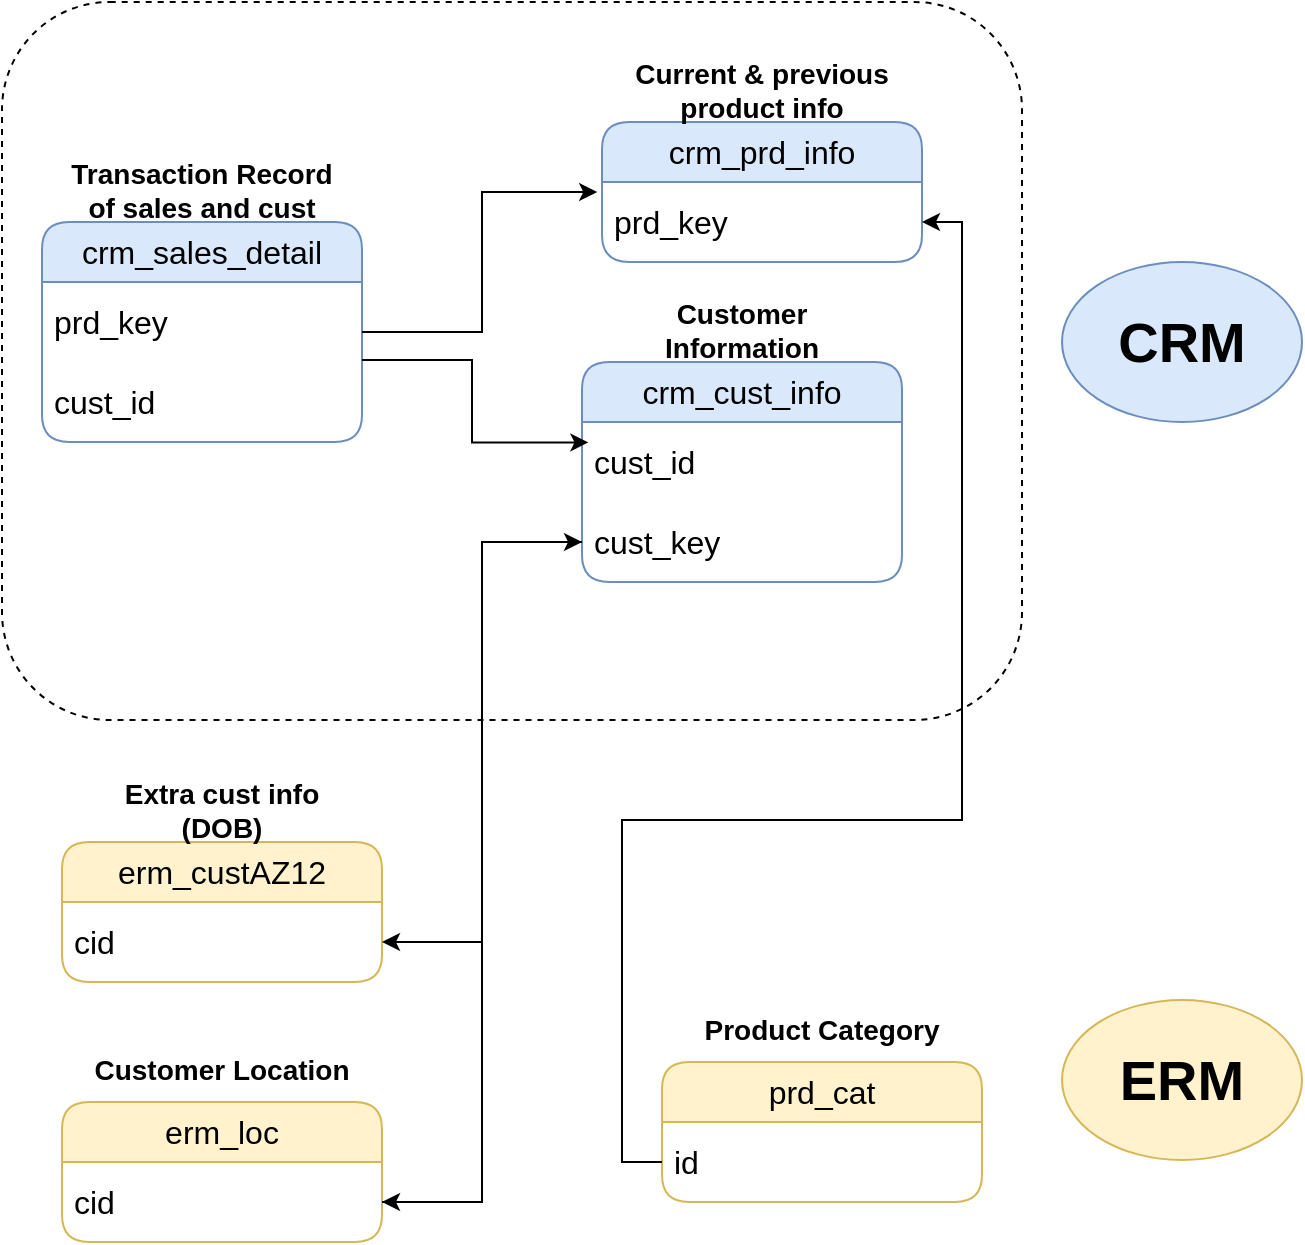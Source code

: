 <mxfile version="26.0.9">
  <diagram name="Page-1" id="zZYVvglohmyPJdxK4Nbk">
    <mxGraphModel dx="1105" dy="654" grid="1" gridSize="10" guides="1" tooltips="1" connect="1" arrows="1" fold="1" page="1" pageScale="1" pageWidth="850" pageHeight="1100" math="0" shadow="0">
      <root>
        <mxCell id="0" />
        <mxCell id="1" parent="0" />
        <mxCell id="YyjOJ7lcGBV8w4VevXk6-1" value="&lt;font&gt;crm_cust_info&lt;/font&gt;" style="swimlane;fontStyle=0;childLayout=stackLayout;horizontal=1;startSize=30;horizontalStack=0;resizeParent=1;resizeParentMax=0;resizeLast=0;collapsible=1;marginBottom=0;whiteSpace=wrap;html=1;rounded=1;fontSize=16;fillColor=#dae8fc;strokeColor=#6c8ebf;" parent="1" vertex="1">
          <mxGeometry x="300" y="191" width="160" height="110" as="geometry" />
        </mxCell>
        <mxCell id="YyjOJ7lcGBV8w4VevXk6-2" value="&lt;font&gt;cust_id&lt;/font&gt;" style="text;align=left;verticalAlign=middle;spacingLeft=4;spacingRight=4;overflow=hidden;points=[[0,0.5],[1,0.5]];portConstraint=eastwest;rotatable=0;whiteSpace=wrap;html=1;fontSize=16;" parent="YyjOJ7lcGBV8w4VevXk6-1" vertex="1">
          <mxGeometry y="30" width="160" height="40" as="geometry" />
        </mxCell>
        <mxCell id="YyjOJ7lcGBV8w4VevXk6-18" value="cust_key" style="text;align=left;verticalAlign=middle;spacingLeft=4;spacingRight=4;overflow=hidden;points=[[0,0.5],[1,0.5]];portConstraint=eastwest;rotatable=0;whiteSpace=wrap;html=1;fontSize=16;" parent="YyjOJ7lcGBV8w4VevXk6-1" vertex="1">
          <mxGeometry y="70" width="160" height="40" as="geometry" />
        </mxCell>
        <mxCell id="YyjOJ7lcGBV8w4VevXk6-5" value="&lt;font style=&quot;font-size: 14px;&quot;&gt;&lt;b&gt;Customer Information&lt;/b&gt;&lt;/font&gt;" style="text;html=1;align=center;verticalAlign=middle;whiteSpace=wrap;rounded=0;" parent="1" vertex="1">
          <mxGeometry x="310" y="160" width="140" height="30" as="geometry" />
        </mxCell>
        <mxCell id="YyjOJ7lcGBV8w4VevXk6-6" value="crm_prd_info" style="swimlane;fontStyle=0;childLayout=stackLayout;horizontal=1;startSize=30;horizontalStack=0;resizeParent=1;resizeParentMax=0;resizeLast=0;collapsible=1;marginBottom=0;whiteSpace=wrap;html=1;rounded=1;fontSize=16;fillColor=#dae8fc;strokeColor=#6c8ebf;" parent="1" vertex="1">
          <mxGeometry x="310" y="71" width="160" height="70" as="geometry" />
        </mxCell>
        <mxCell id="YyjOJ7lcGBV8w4VevXk6-7" value="prd_key" style="text;align=left;verticalAlign=middle;spacingLeft=4;spacingRight=4;overflow=hidden;points=[[0,0.5],[1,0.5]];portConstraint=eastwest;rotatable=0;whiteSpace=wrap;html=1;fontSize=16;" parent="YyjOJ7lcGBV8w4VevXk6-6" vertex="1">
          <mxGeometry y="30" width="160" height="40" as="geometry" />
        </mxCell>
        <mxCell id="YyjOJ7lcGBV8w4VevXk6-8" value="&lt;span style=&quot;font-size: 14px;&quot;&gt;&lt;b&gt;Current &amp;amp; previous product info&lt;/b&gt;&lt;/span&gt;" style="text;html=1;align=center;verticalAlign=middle;whiteSpace=wrap;rounded=0;" parent="1" vertex="1">
          <mxGeometry x="320" y="40" width="140" height="30" as="geometry" />
        </mxCell>
        <mxCell id="YyjOJ7lcGBV8w4VevXk6-9" value="crm_sales_detail" style="swimlane;fontStyle=0;childLayout=stackLayout;horizontal=1;startSize=30;horizontalStack=0;resizeParent=1;resizeParentMax=0;resizeLast=0;collapsible=1;marginBottom=0;whiteSpace=wrap;html=1;rounded=1;fontSize=16;fillColor=#dae8fc;strokeColor=#6c8ebf;" parent="1" vertex="1">
          <mxGeometry x="30" y="121" width="160" height="110" as="geometry" />
        </mxCell>
        <mxCell id="YyjOJ7lcGBV8w4VevXk6-10" value="prd_key" style="text;align=left;verticalAlign=middle;spacingLeft=4;spacingRight=4;overflow=hidden;points=[[0,0.5],[1,0.5]];portConstraint=eastwest;rotatable=0;whiteSpace=wrap;html=1;fontSize=16;" parent="YyjOJ7lcGBV8w4VevXk6-9" vertex="1">
          <mxGeometry y="30" width="160" height="40" as="geometry" />
        </mxCell>
        <mxCell id="YyjOJ7lcGBV8w4VevXk6-12" value="cust_id" style="text;align=left;verticalAlign=middle;spacingLeft=4;spacingRight=4;overflow=hidden;points=[[0,0.5],[1,0.5]];portConstraint=eastwest;rotatable=0;whiteSpace=wrap;html=1;fontSize=16;" parent="YyjOJ7lcGBV8w4VevXk6-9" vertex="1">
          <mxGeometry y="70" width="160" height="40" as="geometry" />
        </mxCell>
        <mxCell id="YyjOJ7lcGBV8w4VevXk6-11" value="&lt;span style=&quot;font-size: 14px;&quot;&gt;&lt;b&gt;Transaction Record of sales and cust&lt;/b&gt;&lt;/span&gt;" style="text;html=1;align=center;verticalAlign=middle;whiteSpace=wrap;rounded=0;" parent="1" vertex="1">
          <mxGeometry x="40" y="90" width="140" height="30" as="geometry" />
        </mxCell>
        <mxCell id="YyjOJ7lcGBV8w4VevXk6-13" style="edgeStyle=orthogonalEdgeStyle;rounded=0;orthogonalLoop=1;jettySize=auto;html=1;entryX=-0.015;entryY=0.125;entryDx=0;entryDy=0;entryPerimeter=0;" parent="1" source="YyjOJ7lcGBV8w4VevXk6-9" target="YyjOJ7lcGBV8w4VevXk6-7" edge="1">
          <mxGeometry relative="1" as="geometry" />
        </mxCell>
        <mxCell id="YyjOJ7lcGBV8w4VevXk6-14" style="edgeStyle=orthogonalEdgeStyle;rounded=0;orthogonalLoop=1;jettySize=auto;html=1;entryX=0.02;entryY=0.255;entryDx=0;entryDy=0;entryPerimeter=0;" parent="1" source="YyjOJ7lcGBV8w4VevXk6-10" target="YyjOJ7lcGBV8w4VevXk6-2" edge="1">
          <mxGeometry relative="1" as="geometry">
            <Array as="points">
              <mxPoint x="245" y="190" />
              <mxPoint x="245" y="231" />
            </Array>
          </mxGeometry>
        </mxCell>
        <mxCell id="YyjOJ7lcGBV8w4VevXk6-15" value="erm_custAZ12" style="swimlane;fontStyle=0;childLayout=stackLayout;horizontal=1;startSize=30;horizontalStack=0;resizeParent=1;resizeParentMax=0;resizeLast=0;collapsible=1;marginBottom=0;whiteSpace=wrap;html=1;rounded=1;fontSize=16;fillColor=#fff2cc;strokeColor=#d6b656;" parent="1" vertex="1">
          <mxGeometry x="40" y="431" width="160" height="70" as="geometry" />
        </mxCell>
        <mxCell id="YyjOJ7lcGBV8w4VevXk6-16" value="&lt;font&gt;cid&lt;/font&gt;" style="text;align=left;verticalAlign=middle;spacingLeft=4;spacingRight=4;overflow=hidden;points=[[0,0.5],[1,0.5]];portConstraint=eastwest;rotatable=0;whiteSpace=wrap;html=1;fontSize=16;" parent="YyjOJ7lcGBV8w4VevXk6-15" vertex="1">
          <mxGeometry y="30" width="160" height="40" as="geometry" />
        </mxCell>
        <mxCell id="YyjOJ7lcGBV8w4VevXk6-17" value="&lt;span style=&quot;font-size: 14px;&quot;&gt;&lt;b&gt;Extra cust info (DOB)&lt;/b&gt;&lt;/span&gt;" style="text;html=1;align=center;verticalAlign=middle;whiteSpace=wrap;rounded=0;" parent="1" vertex="1">
          <mxGeometry x="50" y="400" width="140" height="30" as="geometry" />
        </mxCell>
        <mxCell id="YyjOJ7lcGBV8w4VevXk6-19" style="edgeStyle=orthogonalEdgeStyle;rounded=0;orthogonalLoop=1;jettySize=auto;html=1;entryX=1;entryY=0.5;entryDx=0;entryDy=0;" parent="1" source="YyjOJ7lcGBV8w4VevXk6-18" target="YyjOJ7lcGBV8w4VevXk6-16" edge="1">
          <mxGeometry relative="1" as="geometry" />
        </mxCell>
        <mxCell id="YyjOJ7lcGBV8w4VevXk6-20" value="erm_loc" style="swimlane;fontStyle=0;childLayout=stackLayout;horizontal=1;startSize=30;horizontalStack=0;resizeParent=1;resizeParentMax=0;resizeLast=0;collapsible=1;marginBottom=0;whiteSpace=wrap;html=1;rounded=1;fontSize=16;fillColor=#fff2cc;strokeColor=#d6b656;" parent="1" vertex="1">
          <mxGeometry x="40" y="561" width="160" height="70" as="geometry" />
        </mxCell>
        <mxCell id="YyjOJ7lcGBV8w4VevXk6-21" value="cid" style="text;align=left;verticalAlign=middle;spacingLeft=4;spacingRight=4;overflow=hidden;points=[[0,0.5],[1,0.5]];portConstraint=eastwest;rotatable=0;whiteSpace=wrap;html=1;fontSize=16;" parent="YyjOJ7lcGBV8w4VevXk6-20" vertex="1">
          <mxGeometry y="30" width="160" height="40" as="geometry" />
        </mxCell>
        <mxCell id="YyjOJ7lcGBV8w4VevXk6-22" value="&lt;span style=&quot;font-size: 14px;&quot;&gt;&lt;b&gt;Customer Location&lt;/b&gt;&lt;/span&gt;" style="text;html=1;align=center;verticalAlign=middle;whiteSpace=wrap;rounded=0;" parent="1" vertex="1">
          <mxGeometry x="50" y="530" width="140" height="30" as="geometry" />
        </mxCell>
        <mxCell id="YyjOJ7lcGBV8w4VevXk6-23" style="edgeStyle=orthogonalEdgeStyle;rounded=0;orthogonalLoop=1;jettySize=auto;html=1;entryX=0;entryY=0.5;entryDx=0;entryDy=0;" parent="1" source="YyjOJ7lcGBV8w4VevXk6-21" target="YyjOJ7lcGBV8w4VevXk6-18" edge="1">
          <mxGeometry relative="1" as="geometry" />
        </mxCell>
        <mxCell id="YyjOJ7lcGBV8w4VevXk6-24" style="edgeStyle=orthogonalEdgeStyle;rounded=0;orthogonalLoop=1;jettySize=auto;html=1;entryX=1;entryY=0.5;entryDx=0;entryDy=0;" parent="1" source="YyjOJ7lcGBV8w4VevXk6-18" target="YyjOJ7lcGBV8w4VevXk6-21" edge="1">
          <mxGeometry relative="1" as="geometry" />
        </mxCell>
        <mxCell id="YyjOJ7lcGBV8w4VevXk6-25" value="prd_cat" style="swimlane;fontStyle=0;childLayout=stackLayout;horizontal=1;startSize=30;horizontalStack=0;resizeParent=1;resizeParentMax=0;resizeLast=0;collapsible=1;marginBottom=0;whiteSpace=wrap;html=1;rounded=1;fontSize=16;fillColor=#fff2cc;strokeColor=#d6b656;" parent="1" vertex="1">
          <mxGeometry x="340" y="541" width="160" height="70" as="geometry" />
        </mxCell>
        <mxCell id="YyjOJ7lcGBV8w4VevXk6-26" value="id" style="text;align=left;verticalAlign=middle;spacingLeft=4;spacingRight=4;overflow=hidden;points=[[0,0.5],[1,0.5]];portConstraint=eastwest;rotatable=0;whiteSpace=wrap;html=1;fontSize=16;" parent="YyjOJ7lcGBV8w4VevXk6-25" vertex="1">
          <mxGeometry y="30" width="160" height="40" as="geometry" />
        </mxCell>
        <mxCell id="YyjOJ7lcGBV8w4VevXk6-27" value="&lt;span style=&quot;font-size: 14px;&quot;&gt;&lt;b&gt;Product Category&lt;/b&gt;&lt;/span&gt;" style="text;html=1;align=center;verticalAlign=middle;whiteSpace=wrap;rounded=0;" parent="1" vertex="1">
          <mxGeometry x="350" y="510" width="140" height="30" as="geometry" />
        </mxCell>
        <mxCell id="YyjOJ7lcGBV8w4VevXk6-28" style="edgeStyle=orthogonalEdgeStyle;rounded=0;orthogonalLoop=1;jettySize=auto;html=1;entryX=1;entryY=0.5;entryDx=0;entryDy=0;" parent="1" source="YyjOJ7lcGBV8w4VevXk6-26" target="YyjOJ7lcGBV8w4VevXk6-7" edge="1">
          <mxGeometry relative="1" as="geometry">
            <Array as="points">
              <mxPoint x="320" y="591" />
              <mxPoint x="320" y="420" />
              <mxPoint x="490" y="420" />
              <mxPoint x="490" y="121" />
            </Array>
          </mxGeometry>
        </mxCell>
        <mxCell id="YyjOJ7lcGBV8w4VevXk6-29" value="" style="rounded=1;whiteSpace=wrap;html=1;fillColor=none;dashed=1;" parent="1" vertex="1">
          <mxGeometry x="10" y="11" width="510" height="359" as="geometry" />
        </mxCell>
        <mxCell id="YyjOJ7lcGBV8w4VevXk6-31" value="&lt;b&gt;&lt;font style=&quot;font-size: 28px;&quot;&gt;CRM&lt;/font&gt;&lt;/b&gt;" style="ellipse;whiteSpace=wrap;html=1;fillColor=#dae8fc;strokeColor=#6c8ebf;" parent="1" vertex="1">
          <mxGeometry x="540" y="141" width="120" height="80" as="geometry" />
        </mxCell>
        <mxCell id="YyjOJ7lcGBV8w4VevXk6-32" value="&lt;span style=&quot;font-size: 28px;&quot;&gt;&lt;b&gt;ERM&lt;/b&gt;&lt;/span&gt;" style="ellipse;whiteSpace=wrap;html=1;fillColor=#fff2cc;strokeColor=#d6b656;" parent="1" vertex="1">
          <mxGeometry x="540" y="510" width="120" height="80" as="geometry" />
        </mxCell>
      </root>
    </mxGraphModel>
  </diagram>
</mxfile>
